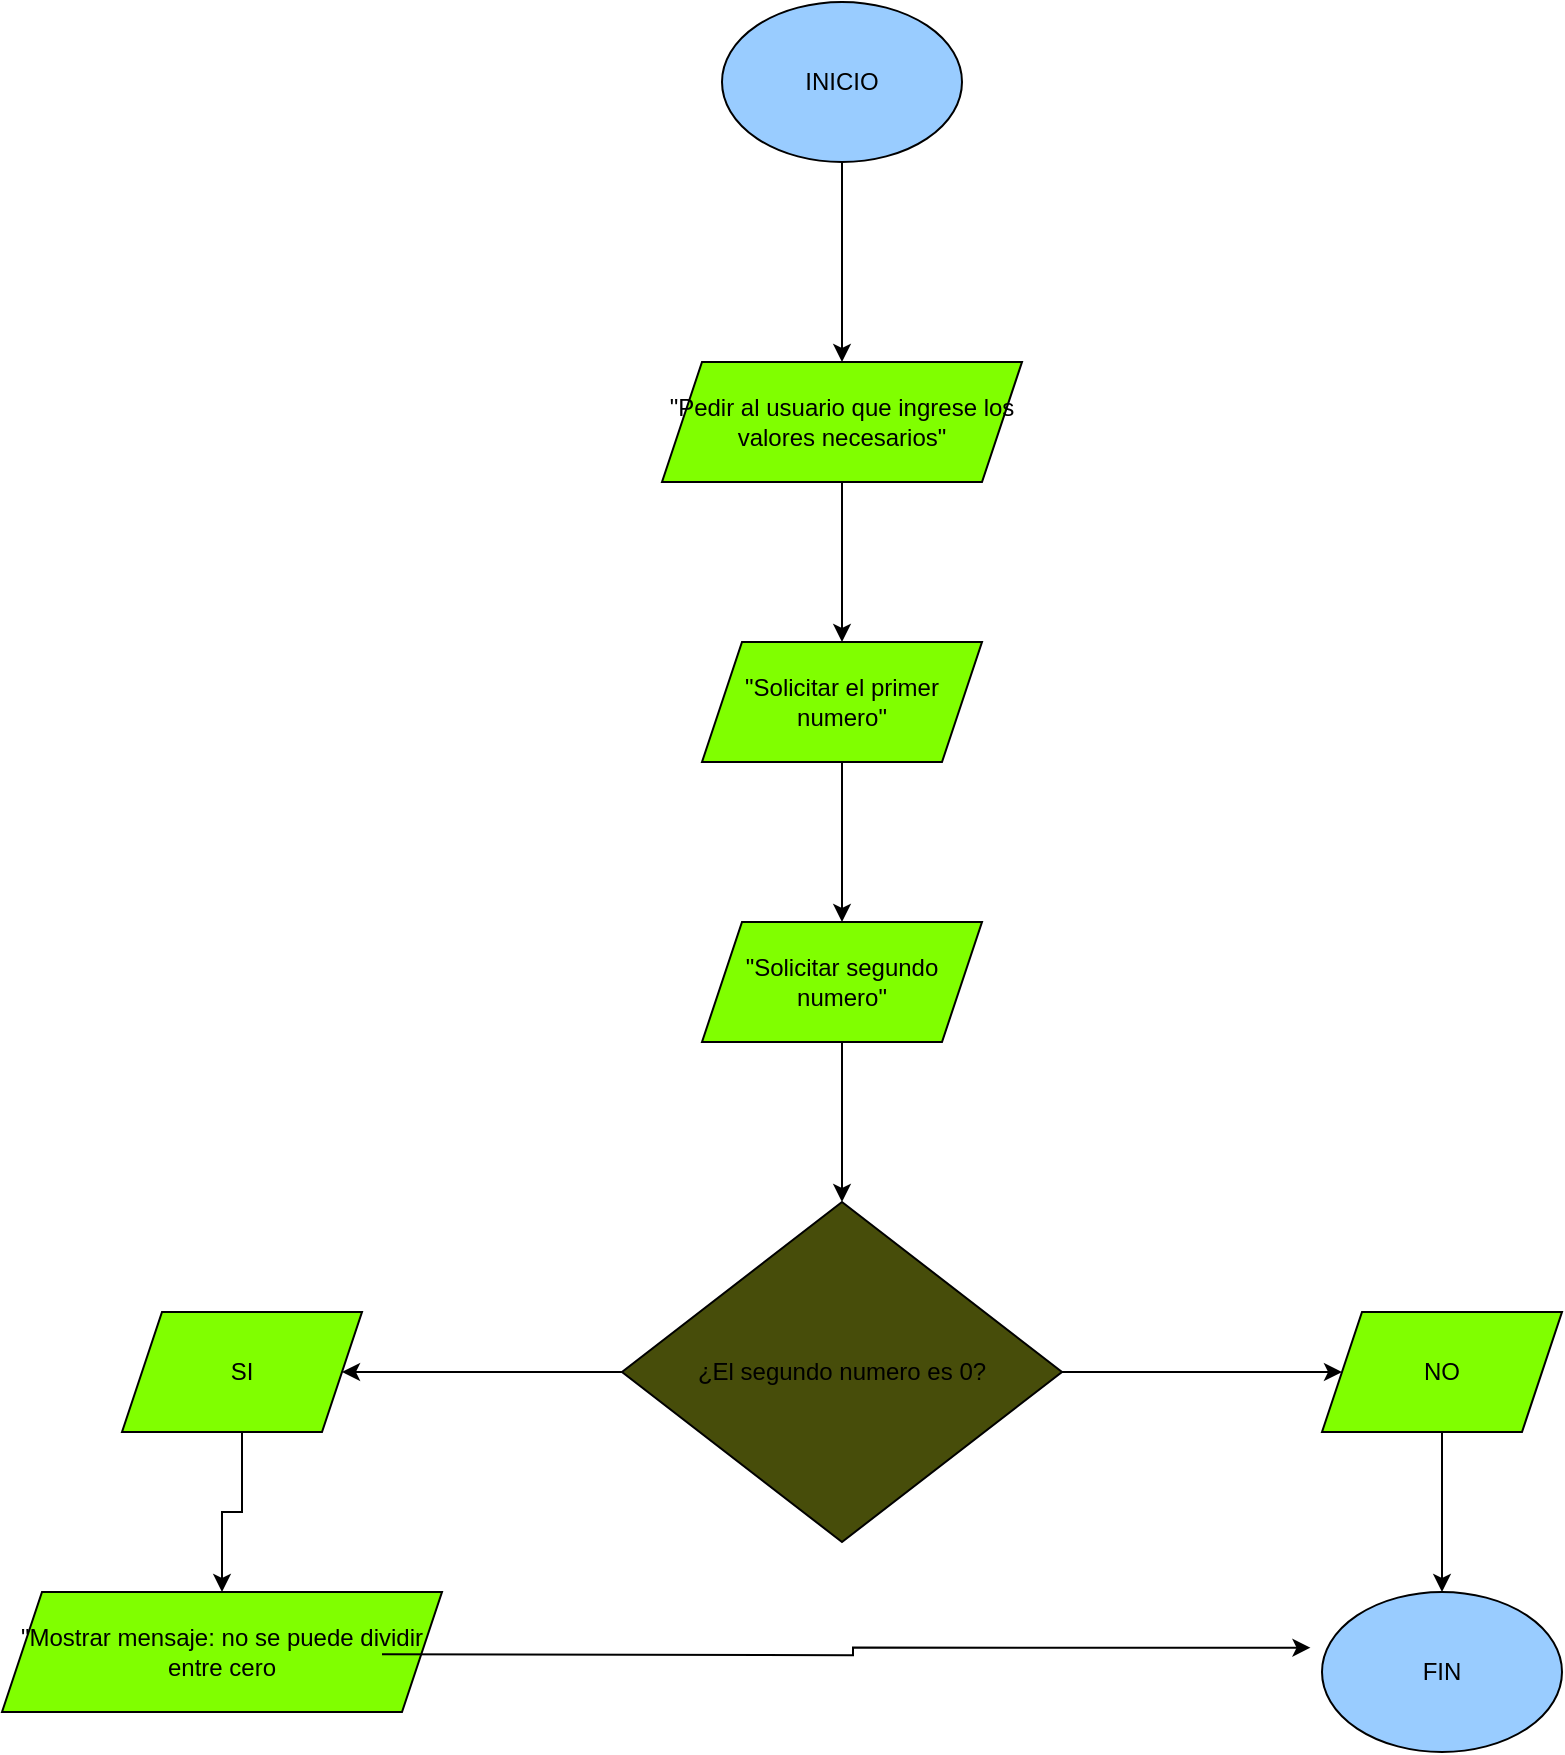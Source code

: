 <mxfile version="24.0.4" type="device">
  <diagram name="Página-1" id="dsjCyU439NSMKe0AS2bo">
    <mxGraphModel dx="2483" dy="759" grid="1" gridSize="10" guides="1" tooltips="1" connect="1" arrows="1" fold="1" page="1" pageScale="1" pageWidth="827" pageHeight="1169" math="0" shadow="0">
      <root>
        <mxCell id="0" />
        <mxCell id="1" parent="0" />
        <mxCell id="iLkC4G9COsM08LyxzJIu-3" value="" style="edgeStyle=orthogonalEdgeStyle;rounded=0;orthogonalLoop=1;jettySize=auto;html=1;" edge="1" parent="1" source="iLkC4G9COsM08LyxzJIu-1" target="iLkC4G9COsM08LyxzJIu-2">
          <mxGeometry relative="1" as="geometry" />
        </mxCell>
        <mxCell id="iLkC4G9COsM08LyxzJIu-1" value="INICIO" style="ellipse;whiteSpace=wrap;html=1;fillColor=#99CCFF;" vertex="1" parent="1">
          <mxGeometry x="330" y="20" width="120" height="80" as="geometry" />
        </mxCell>
        <mxCell id="iLkC4G9COsM08LyxzJIu-5" value="" style="edgeStyle=orthogonalEdgeStyle;rounded=0;orthogonalLoop=1;jettySize=auto;html=1;" edge="1" parent="1" source="iLkC4G9COsM08LyxzJIu-2" target="iLkC4G9COsM08LyxzJIu-4">
          <mxGeometry relative="1" as="geometry" />
        </mxCell>
        <mxCell id="iLkC4G9COsM08LyxzJIu-2" value="&quot;Pedir al usuario que ingrese los valores necesarios&quot;" style="shape=parallelogram;perimeter=parallelogramPerimeter;whiteSpace=wrap;html=1;fixedSize=1;fillColor=#80FF00;" vertex="1" parent="1">
          <mxGeometry x="300" y="200" width="180" height="60" as="geometry" />
        </mxCell>
        <mxCell id="iLkC4G9COsM08LyxzJIu-7" value="" style="edgeStyle=orthogonalEdgeStyle;rounded=0;orthogonalLoop=1;jettySize=auto;html=1;" edge="1" parent="1" source="iLkC4G9COsM08LyxzJIu-4" target="iLkC4G9COsM08LyxzJIu-6">
          <mxGeometry relative="1" as="geometry" />
        </mxCell>
        <mxCell id="iLkC4G9COsM08LyxzJIu-4" value="&quot;Solicitar el primer numero&quot;" style="shape=parallelogram;perimeter=parallelogramPerimeter;whiteSpace=wrap;html=1;fixedSize=1;fillColor=#80FF00;" vertex="1" parent="1">
          <mxGeometry x="320" y="340" width="140" height="60" as="geometry" />
        </mxCell>
        <mxCell id="iLkC4G9COsM08LyxzJIu-9" value="" style="edgeStyle=orthogonalEdgeStyle;rounded=0;orthogonalLoop=1;jettySize=auto;html=1;" edge="1" parent="1" source="iLkC4G9COsM08LyxzJIu-6" target="iLkC4G9COsM08LyxzJIu-8">
          <mxGeometry relative="1" as="geometry" />
        </mxCell>
        <mxCell id="iLkC4G9COsM08LyxzJIu-6" value="&quot;Solicitar segundo numero&quot;" style="shape=parallelogram;perimeter=parallelogramPerimeter;whiteSpace=wrap;html=1;fixedSize=1;fillColor=#80FF00;" vertex="1" parent="1">
          <mxGeometry x="320" y="480" width="140" height="60" as="geometry" />
        </mxCell>
        <mxCell id="iLkC4G9COsM08LyxzJIu-11" value="" style="edgeStyle=orthogonalEdgeStyle;rounded=0;orthogonalLoop=1;jettySize=auto;html=1;" edge="1" parent="1" source="iLkC4G9COsM08LyxzJIu-8" target="iLkC4G9COsM08LyxzJIu-10">
          <mxGeometry relative="1" as="geometry" />
        </mxCell>
        <mxCell id="iLkC4G9COsM08LyxzJIu-13" value="" style="edgeStyle=orthogonalEdgeStyle;rounded=0;orthogonalLoop=1;jettySize=auto;html=1;" edge="1" parent="1" source="iLkC4G9COsM08LyxzJIu-8" target="iLkC4G9COsM08LyxzJIu-12">
          <mxGeometry relative="1" as="geometry" />
        </mxCell>
        <mxCell id="iLkC4G9COsM08LyxzJIu-8" value="¿El segundo numero es 0?" style="rhombus;whiteSpace=wrap;html=1;fillColor=#474D0A;" vertex="1" parent="1">
          <mxGeometry x="280" y="620" width="220" height="170" as="geometry" />
        </mxCell>
        <mxCell id="iLkC4G9COsM08LyxzJIu-15" value="" style="edgeStyle=orthogonalEdgeStyle;rounded=0;orthogonalLoop=1;jettySize=auto;html=1;" edge="1" parent="1" source="iLkC4G9COsM08LyxzJIu-10" target="iLkC4G9COsM08LyxzJIu-14">
          <mxGeometry relative="1" as="geometry" />
        </mxCell>
        <mxCell id="iLkC4G9COsM08LyxzJIu-10" value="SI" style="shape=parallelogram;perimeter=parallelogramPerimeter;whiteSpace=wrap;html=1;fixedSize=1;fillColor=#80FF00;" vertex="1" parent="1">
          <mxGeometry x="30" y="675" width="120" height="60" as="geometry" />
        </mxCell>
        <mxCell id="iLkC4G9COsM08LyxzJIu-17" value="" style="edgeStyle=orthogonalEdgeStyle;rounded=0;orthogonalLoop=1;jettySize=auto;html=1;" edge="1" parent="1" source="iLkC4G9COsM08LyxzJIu-12">
          <mxGeometry relative="1" as="geometry">
            <mxPoint x="690" y="815" as="targetPoint" />
          </mxGeometry>
        </mxCell>
        <mxCell id="iLkC4G9COsM08LyxzJIu-12" value="NO" style="shape=parallelogram;perimeter=parallelogramPerimeter;whiteSpace=wrap;html=1;fixedSize=1;fillColor=#80FF00;" vertex="1" parent="1">
          <mxGeometry x="630" y="675" width="120" height="60" as="geometry" />
        </mxCell>
        <mxCell id="iLkC4G9COsM08LyxzJIu-14" value="&quot;Mostrar mensaje: no se puede dividir entre cero" style="shape=parallelogram;perimeter=parallelogramPerimeter;whiteSpace=wrap;html=1;fixedSize=1;fillColor=#80FF00;" vertex="1" parent="1">
          <mxGeometry x="-30" y="815" width="220" height="60" as="geometry" />
        </mxCell>
        <mxCell id="iLkC4G9COsM08LyxzJIu-18" value="FIN" style="ellipse;whiteSpace=wrap;html=1;fillColor=#99CCFF;" vertex="1" parent="1">
          <mxGeometry x="630" y="815" width="120" height="80" as="geometry" />
        </mxCell>
        <mxCell id="iLkC4G9COsM08LyxzJIu-21" style="edgeStyle=orthogonalEdgeStyle;rounded=0;orthogonalLoop=1;jettySize=auto;html=1;entryX=-0.048;entryY=0.348;entryDx=0;entryDy=0;entryPerimeter=0;" edge="1" parent="1" target="iLkC4G9COsM08LyxzJIu-18">
          <mxGeometry relative="1" as="geometry">
            <mxPoint x="160" y="846.08" as="sourcePoint" />
            <mxPoint x="593.16" y="843.92" as="targetPoint" />
          </mxGeometry>
        </mxCell>
      </root>
    </mxGraphModel>
  </diagram>
</mxfile>
